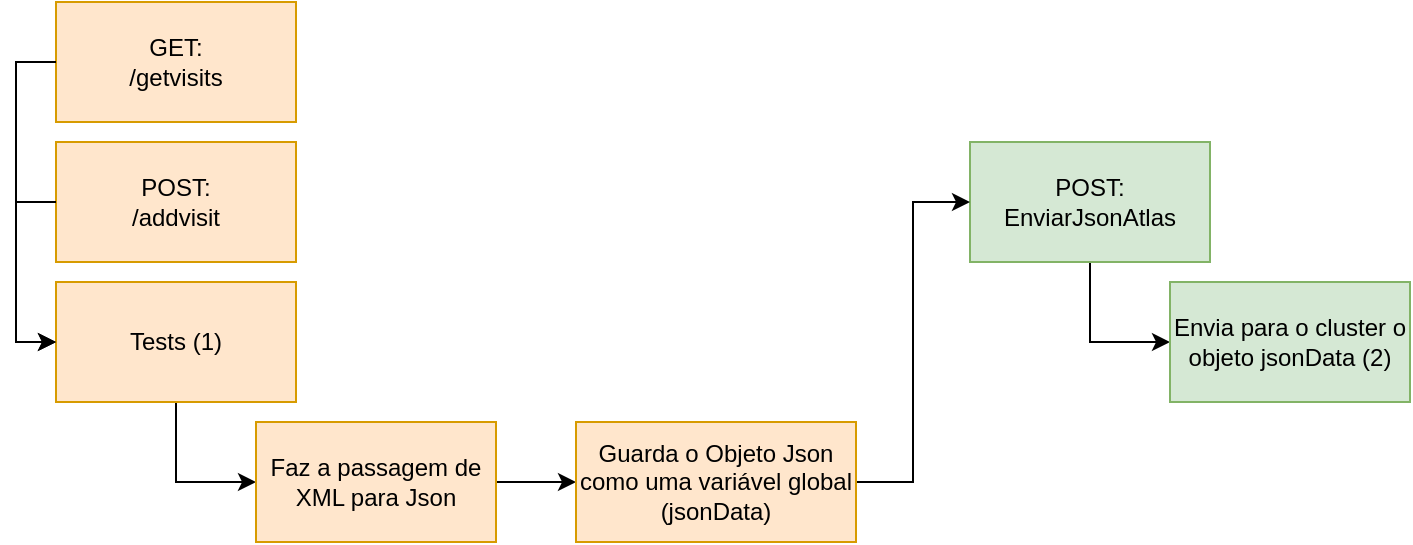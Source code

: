 <mxfile>
    <diagram id="-tL2dxSermiO2GCtUW-l" name="Page-1">
        <mxGraphModel dx="808" dy="609" grid="1" gridSize="10" guides="1" tooltips="1" connect="1" arrows="1" fold="1" page="1" pageScale="1" pageWidth="827" pageHeight="1169" math="0" shadow="0">
            <root>
                <mxCell id="0"/>
                <mxCell id="1" parent="0"/>
                <mxCell id="mlxFdBeC_WjJf-EC-HlV-1" value="&lt;div&gt;POST:&lt;/div&gt;&lt;div&gt;/addvisit&lt;/div&gt;" style="rounded=0;whiteSpace=wrap;html=1;fillColor=#ffe6cc;strokeColor=#d79b00;" parent="1" vertex="1">
                    <mxGeometry x="115" y="340" width="120" height="60" as="geometry"/>
                </mxCell>
                <mxCell id="mlxFdBeC_WjJf-EC-HlV-16" style="edgeStyle=orthogonalEdgeStyle;rounded=0;orthogonalLoop=1;jettySize=auto;html=1;entryX=0;entryY=0.5;entryDx=0;entryDy=0;" parent="1" source="mlxFdBeC_WjJf-EC-HlV-2" target="mlxFdBeC_WjJf-EC-HlV-14" edge="1">
                    <mxGeometry relative="1" as="geometry">
                        <Array as="points">
                            <mxPoint x="632" y="440"/>
                        </Array>
                    </mxGeometry>
                </mxCell>
                <mxCell id="mlxFdBeC_WjJf-EC-HlV-2" value="POST: EnviarJsonAtlas" style="rounded=0;whiteSpace=wrap;html=1;fillColor=#d5e8d4;strokeColor=#82b366;" parent="1" vertex="1">
                    <mxGeometry x="572" y="340" width="120" height="60" as="geometry"/>
                </mxCell>
                <mxCell id="mlxFdBeC_WjJf-EC-HlV-18" style="edgeStyle=orthogonalEdgeStyle;rounded=0;orthogonalLoop=1;jettySize=auto;html=1;entryX=0;entryY=0.5;entryDx=0;entryDy=0;" parent="1" source="mlxFdBeC_WjJf-EC-HlV-4" target="mlxFdBeC_WjJf-EC-HlV-6" edge="1">
                    <mxGeometry relative="1" as="geometry"/>
                </mxCell>
                <mxCell id="mlxFdBeC_WjJf-EC-HlV-4" value="Tests (1)" style="whiteSpace=wrap;html=1;fillColor=#ffe6cc;strokeColor=#d79b00;rounded=0;gradientColor=none;" parent="1" vertex="1">
                    <mxGeometry x="115" y="410" width="120" height="60" as="geometry"/>
                </mxCell>
                <mxCell id="mlxFdBeC_WjJf-EC-HlV-9" value="" style="edgeStyle=orthogonalEdgeStyle;rounded=0;orthogonalLoop=1;jettySize=auto;html=1;" parent="1" source="mlxFdBeC_WjJf-EC-HlV-6" target="mlxFdBeC_WjJf-EC-HlV-8" edge="1">
                    <mxGeometry relative="1" as="geometry"/>
                </mxCell>
                <mxCell id="mlxFdBeC_WjJf-EC-HlV-6" value="Faz a passagem de XML para Json" style="whiteSpace=wrap;html=1;fillColor=#ffe6cc;strokeColor=#d79b00;rounded=0;" parent="1" vertex="1">
                    <mxGeometry x="215" y="480" width="120" height="60" as="geometry"/>
                </mxCell>
                <mxCell id="mlxFdBeC_WjJf-EC-HlV-17" style="edgeStyle=orthogonalEdgeStyle;rounded=0;orthogonalLoop=1;jettySize=auto;html=1;entryX=0;entryY=0.5;entryDx=0;entryDy=0;" parent="1" source="mlxFdBeC_WjJf-EC-HlV-8" target="mlxFdBeC_WjJf-EC-HlV-2" edge="1">
                    <mxGeometry relative="1" as="geometry"/>
                </mxCell>
                <mxCell id="mlxFdBeC_WjJf-EC-HlV-8" value="Guarda o Objeto Json como uma variável global (jsonData)" style="whiteSpace=wrap;html=1;fillColor=#ffe6cc;strokeColor=#d79b00;rounded=0;" parent="1" vertex="1">
                    <mxGeometry x="375" y="480" width="140" height="60" as="geometry"/>
                </mxCell>
                <mxCell id="mlxFdBeC_WjJf-EC-HlV-14" value="Envia para o cluster o objeto jsonData  (2)" style="whiteSpace=wrap;html=1;fillColor=#d5e8d4;strokeColor=#82b366;rounded=0;" parent="1" vertex="1">
                    <mxGeometry x="672" y="410" width="120" height="60" as="geometry"/>
                </mxCell>
                <mxCell id="15" value="&lt;div&gt;GET:&lt;/div&gt;&lt;div&gt; /getvisits&lt;/div&gt;" style="rounded=0;whiteSpace=wrap;html=1;fillColor=#ffe6cc;strokeColor=#d79b00;" vertex="1" parent="1">
                    <mxGeometry x="115" y="270" width="120" height="60" as="geometry"/>
                </mxCell>
                <mxCell id="21" style="edgeStyle=orthogonalEdgeStyle;rounded=0;orthogonalLoop=1;jettySize=auto;html=1;entryX=0;entryY=0.5;entryDx=0;entryDy=0;" edge="1" parent="1">
                    <mxGeometry relative="1" as="geometry">
                        <Array as="points">
                            <mxPoint x="95" y="440"/>
                        </Array>
                        <mxPoint x="115" y="370" as="sourcePoint"/>
                        <mxPoint x="115" y="440" as="targetPoint"/>
                    </mxGeometry>
                </mxCell>
                <mxCell id="22" style="edgeStyle=orthogonalEdgeStyle;rounded=0;orthogonalLoop=1;jettySize=auto;html=1;entryX=0;entryY=0.5;entryDx=0;entryDy=0;" edge="1" parent="1">
                    <mxGeometry relative="1" as="geometry">
                        <Array as="points">
                            <mxPoint x="115" y="300"/>
                            <mxPoint x="95" y="300"/>
                            <mxPoint x="95" y="440"/>
                        </Array>
                        <mxPoint x="115" y="300" as="sourcePoint"/>
                        <mxPoint x="115" y="440" as="targetPoint"/>
                    </mxGeometry>
                </mxCell>
            </root>
        </mxGraphModel>
    </diagram>
</mxfile>